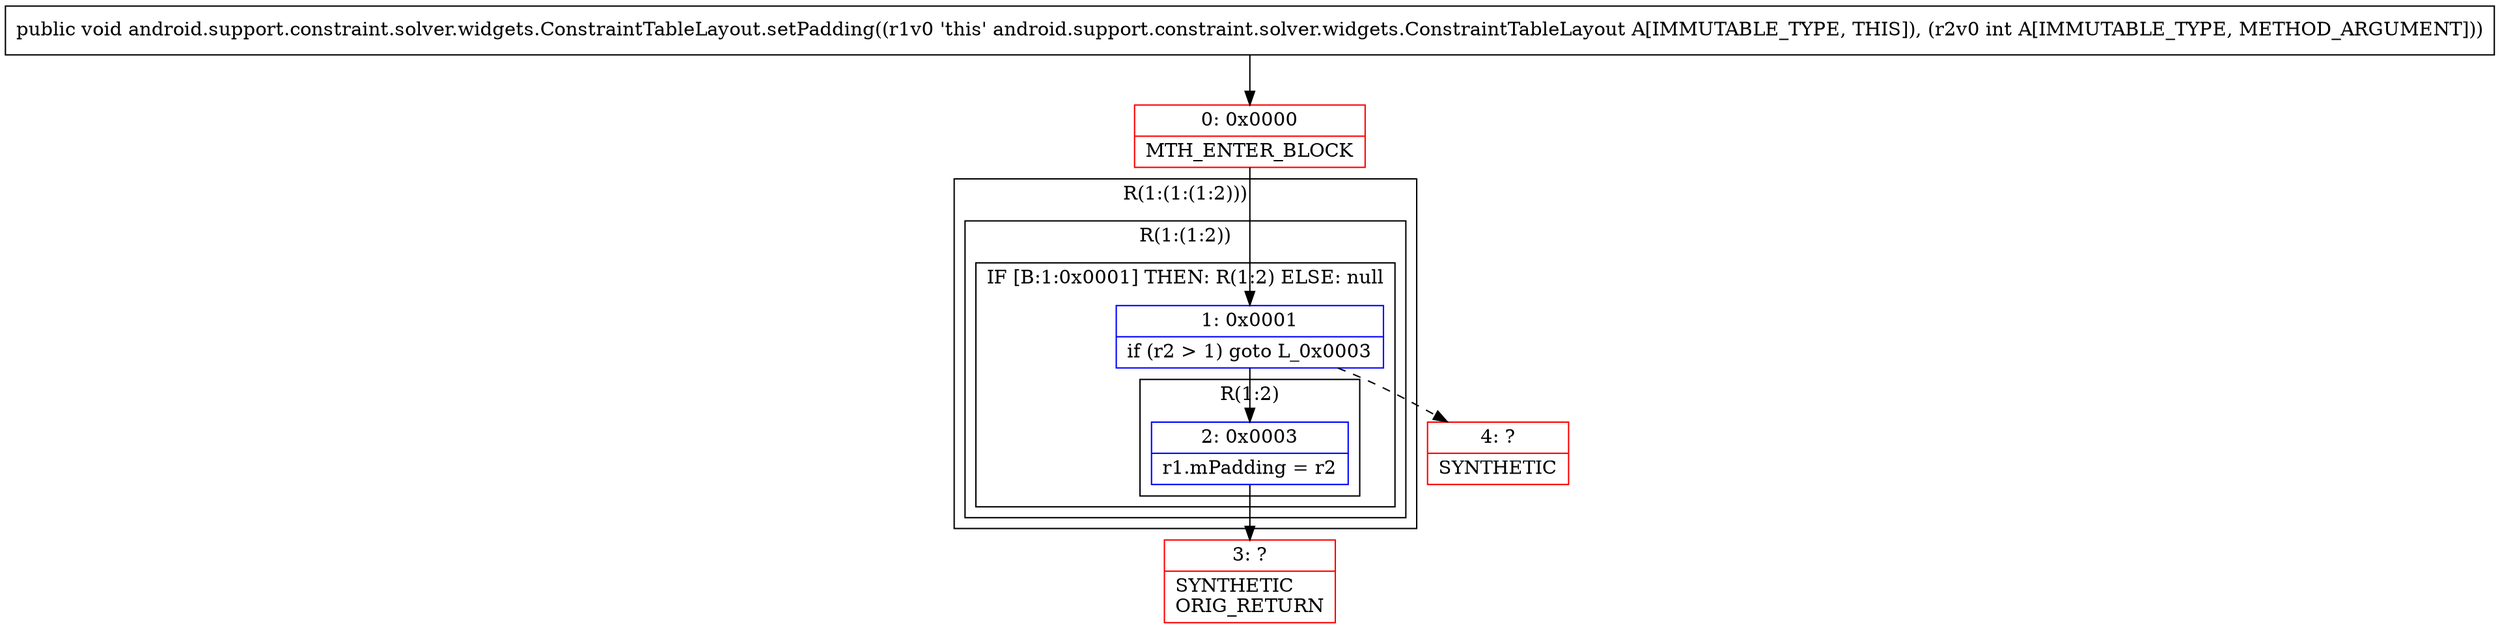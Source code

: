 digraph "CFG forandroid.support.constraint.solver.widgets.ConstraintTableLayout.setPadding(I)V" {
subgraph cluster_Region_1256966560 {
label = "R(1:(1:(1:2)))";
node [shape=record,color=blue];
subgraph cluster_Region_1617381221 {
label = "R(1:(1:2))";
node [shape=record,color=blue];
subgraph cluster_IfRegion_1787410409 {
label = "IF [B:1:0x0001] THEN: R(1:2) ELSE: null";
node [shape=record,color=blue];
Node_1 [shape=record,label="{1\:\ 0x0001|if (r2 \> 1) goto L_0x0003\l}"];
subgraph cluster_Region_1962624432 {
label = "R(1:2)";
node [shape=record,color=blue];
Node_2 [shape=record,label="{2\:\ 0x0003|r1.mPadding = r2\l}"];
}
}
}
}
Node_0 [shape=record,color=red,label="{0\:\ 0x0000|MTH_ENTER_BLOCK\l}"];
Node_3 [shape=record,color=red,label="{3\:\ ?|SYNTHETIC\lORIG_RETURN\l}"];
Node_4 [shape=record,color=red,label="{4\:\ ?|SYNTHETIC\l}"];
MethodNode[shape=record,label="{public void android.support.constraint.solver.widgets.ConstraintTableLayout.setPadding((r1v0 'this' android.support.constraint.solver.widgets.ConstraintTableLayout A[IMMUTABLE_TYPE, THIS]), (r2v0 int A[IMMUTABLE_TYPE, METHOD_ARGUMENT])) }"];
MethodNode -> Node_0;
Node_1 -> Node_2;
Node_1 -> Node_4[style=dashed];
Node_2 -> Node_3;
Node_0 -> Node_1;
}

